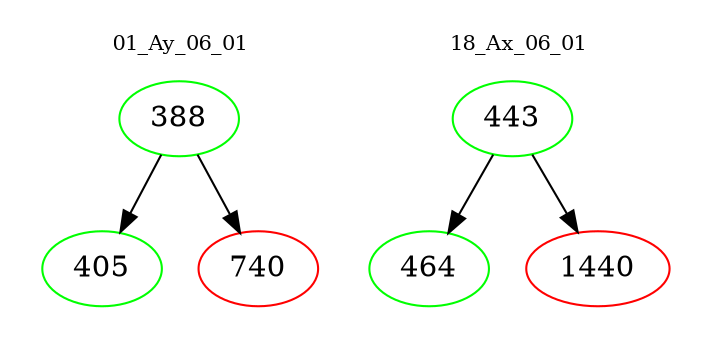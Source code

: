 digraph{
subgraph cluster_0 {
color = white
label = "01_Ay_06_01";
fontsize=10;
T0_388 [label="388", color="green"]
T0_388 -> T0_405 [color="black"]
T0_405 [label="405", color="green"]
T0_388 -> T0_740 [color="black"]
T0_740 [label="740", color="red"]
}
subgraph cluster_1 {
color = white
label = "18_Ax_06_01";
fontsize=10;
T1_443 [label="443", color="green"]
T1_443 -> T1_464 [color="black"]
T1_464 [label="464", color="green"]
T1_443 -> T1_1440 [color="black"]
T1_1440 [label="1440", color="red"]
}
}
